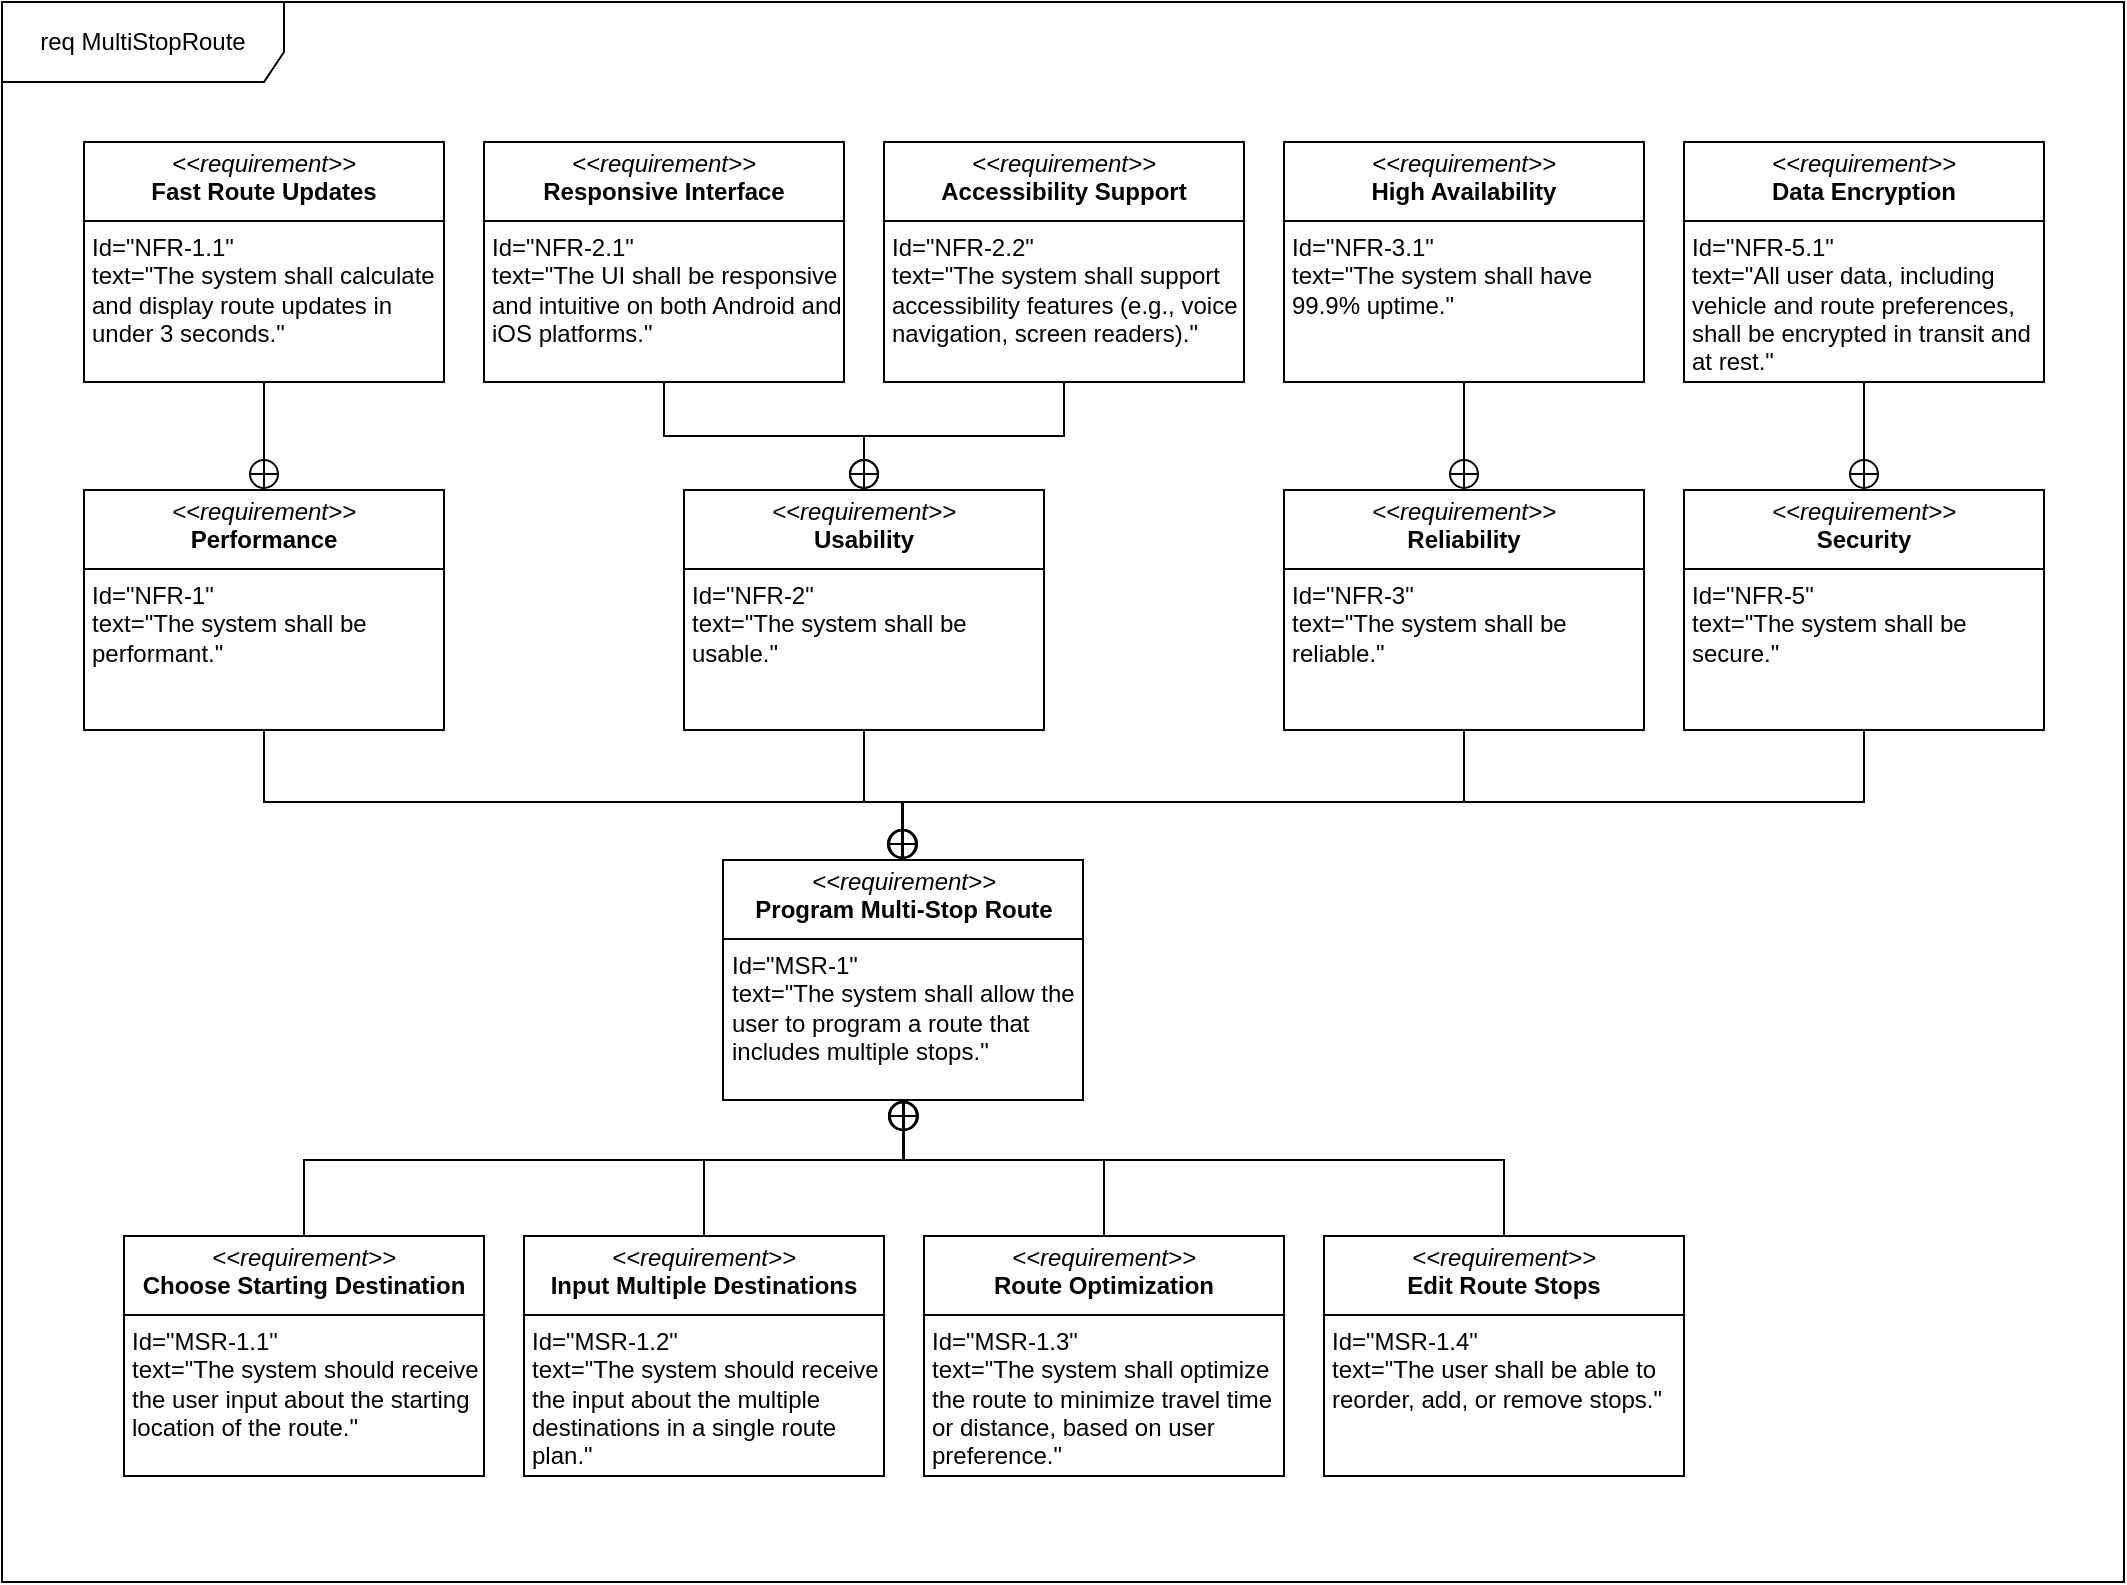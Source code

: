 <mxfile version="26.2.13">
  <diagram name="Página-1" id="xsrb5iJu20GzeG8j-Rk5">
    <mxGraphModel dx="122" dy="486" grid="1" gridSize="10" guides="1" tooltips="1" connect="1" arrows="1" fold="1" page="1" pageScale="1" pageWidth="827" pageHeight="1169" math="0" shadow="0">
      <root>
        <mxCell id="0" />
        <mxCell id="1" parent="0" />
        <mxCell id="oBTIg1yz_-bCMmTLJF2G-58" value="req MultiStopRoute" style="shape=umlFrame;whiteSpace=wrap;html=1;pointerEvents=0;width=141;height=40;" parent="1" vertex="1">
          <mxGeometry x="864" y="30" width="1061" height="790" as="geometry" />
        </mxCell>
        <mxCell id="oBTIg1yz_-bCMmTLJF2G-59" value="&lt;p style=&quot;margin:0px;margin-top:4px;text-align:center;&quot;&gt;&lt;i&gt;&amp;lt;&amp;lt;requirement&amp;gt;&amp;gt;&lt;/i&gt;&lt;br&gt;&lt;b&gt;Program Multi-Stop Route&lt;/b&gt;&lt;/p&gt;&lt;hr size=&quot;1&quot; style=&quot;border-style:solid;&quot;&gt;&lt;p style=&quot;margin:0px;margin-left:4px;&quot;&gt;Id=&quot;MSR-1&quot;&lt;/p&gt;&lt;p style=&quot;margin:0px;margin-left:4px;&quot;&gt;text=&quot;&lt;span id=&quot;docs-internal-guid-2a9801a0-7fff-4f0c-7176-f9042768ee36&quot;&gt;&lt;span style=&quot;font-family: Arial, sans-serif; background-color: transparent; font-variant-numeric: normal; font-variant-east-asian: normal; font-variant-alternates: normal; font-variant-position: normal; font-variant-emoji: normal; vertical-align: baseline; white-space-collapse: preserve;&quot;&gt;&lt;font&gt;The system shall allow the user to program a route that includes multiple stops.&lt;/font&gt;&lt;/span&gt;&lt;/span&gt;&quot;&lt;/p&gt;" style="verticalAlign=top;align=left;overflow=fill;html=1;whiteSpace=wrap;" parent="1" vertex="1">
          <mxGeometry x="1224.5" y="459" width="180" height="120" as="geometry" />
        </mxCell>
        <mxCell id="dCrHYQqi8V4iQhvHre9M-2" style="edgeStyle=orthogonalEdgeStyle;rounded=0;orthogonalLoop=1;jettySize=auto;html=1;entryX=0.5;entryY=1;entryDx=0;entryDy=0;endArrow=circlePlus;endFill=0;" edge="1" parent="1" source="oBTIg1yz_-bCMmTLJF2G-65" target="oBTIg1yz_-bCMmTLJF2G-59">
          <mxGeometry relative="1" as="geometry">
            <Array as="points">
              <mxPoint x="1215" y="609" />
              <mxPoint x="1315" y="609" />
            </Array>
          </mxGeometry>
        </mxCell>
        <mxCell id="oBTIg1yz_-bCMmTLJF2G-65" value="&lt;p style=&quot;margin:0px;margin-top:4px;text-align:center;&quot;&gt;&lt;i&gt;&amp;lt;&amp;lt;requirement&amp;gt;&amp;gt;&lt;/i&gt;&lt;br&gt;&lt;b&gt;Input Multiple Destinations&lt;/b&gt;&lt;/p&gt;&lt;hr size=&quot;1&quot; style=&quot;border-style:solid;&quot;&gt;&lt;p style=&quot;margin:0px;margin-left:4px;&quot;&gt;Id=&quot;MSR-1.2&quot;&lt;/p&gt;&lt;p style=&quot;margin:0px;margin-left:4px;&quot;&gt;text=&quot;&lt;span id=&quot;docs-internal-guid-56202595-7fff-3ea5-3228-e6a6339e3663&quot;&gt;&lt;span style=&quot;font-family: Arial, sans-serif; background-color: transparent; font-variant-numeric: normal; font-variant-east-asian: normal; font-variant-alternates: normal; font-variant-position: normal; font-variant-emoji: normal; vertical-align: baseline; white-space-collapse: preserve;&quot;&gt;&lt;font&gt;The system should receive the input about the multiple destinations in a single route plan.&lt;/font&gt;&lt;/span&gt;&lt;/span&gt;&quot;&lt;/p&gt;" style="verticalAlign=top;align=left;overflow=fill;html=1;whiteSpace=wrap;" parent="1" vertex="1">
          <mxGeometry x="1125" y="647" width="180" height="120" as="geometry" />
        </mxCell>
        <mxCell id="dCrHYQqi8V4iQhvHre9M-3" style="edgeStyle=orthogonalEdgeStyle;rounded=0;orthogonalLoop=1;jettySize=auto;html=1;endArrow=circlePlus;endFill=0;" edge="1" parent="1" source="oBTIg1yz_-bCMmTLJF2G-67" target="oBTIg1yz_-bCMmTLJF2G-59">
          <mxGeometry relative="1" as="geometry">
            <Array as="points">
              <mxPoint x="1415" y="609" />
              <mxPoint x="1315" y="609" />
            </Array>
          </mxGeometry>
        </mxCell>
        <mxCell id="oBTIg1yz_-bCMmTLJF2G-67" value="&lt;p style=&quot;margin:0px;margin-top:4px;text-align:center;&quot;&gt;&lt;i&gt;&amp;lt;&amp;lt;requirement&amp;gt;&amp;gt;&lt;/i&gt;&lt;br&gt;&lt;b&gt;Route Optimization&lt;/b&gt;&lt;/p&gt;&lt;hr size=&quot;1&quot; style=&quot;border-style:solid;&quot;&gt;&lt;p style=&quot;margin:0px;margin-left:4px;&quot;&gt;Id=&quot;MSR-1.3&quot;&lt;/p&gt;&lt;p style=&quot;margin:0px;margin-left:4px;&quot;&gt;text=&quot;&lt;span id=&quot;docs-internal-guid-2a012562-7fff-c65e-30c2-a50c1538c789&quot;&gt;&lt;span style=&quot;font-family: Arial, sans-serif; background-color: transparent; font-variant-numeric: normal; font-variant-east-asian: normal; font-variant-alternates: normal; font-variant-position: normal; font-variant-emoji: normal; vertical-align: baseline; white-space-collapse: preserve;&quot;&gt;&lt;font&gt;The system shall optimize the route to minimize travel time or distance, based on user preference.&lt;/font&gt;&lt;/span&gt;&lt;/span&gt;&quot;&lt;/p&gt;" style="verticalAlign=top;align=left;overflow=fill;html=1;whiteSpace=wrap;" parent="1" vertex="1">
          <mxGeometry x="1325" y="647" width="180" height="120" as="geometry" />
        </mxCell>
        <mxCell id="dCrHYQqi8V4iQhvHre9M-4" style="edgeStyle=orthogonalEdgeStyle;rounded=0;orthogonalLoop=1;jettySize=auto;html=1;entryX=0.5;entryY=1;entryDx=0;entryDy=0;endArrow=circlePlus;endFill=0;" edge="1" parent="1" source="GaqSNqj7muHd74XYTbJo-58" target="oBTIg1yz_-bCMmTLJF2G-59">
          <mxGeometry relative="1" as="geometry">
            <Array as="points">
              <mxPoint x="1615" y="609" />
              <mxPoint x="1315" y="609" />
            </Array>
          </mxGeometry>
        </mxCell>
        <mxCell id="GaqSNqj7muHd74XYTbJo-58" value="&lt;p style=&quot;margin:0px;margin-top:4px;text-align:center;&quot;&gt;&lt;i&gt;&amp;lt;&amp;lt;requirement&amp;gt;&amp;gt;&lt;/i&gt;&lt;br&gt;&lt;b&gt;Edit Route Stops&lt;/b&gt;&lt;/p&gt;&lt;hr size=&quot;1&quot; style=&quot;border-style:solid;&quot;&gt;&lt;p style=&quot;margin:0px;margin-left:4px;&quot;&gt;Id=&quot;MSR-1.4&quot;&lt;/p&gt;&lt;p style=&quot;margin:0px;margin-left:4px;&quot;&gt;text=&quot;&lt;span id=&quot;docs-internal-guid-616035ec-7fff-21d3-86ee-f4348aab5200&quot;&gt;&lt;span style=&quot;font-family: Arial, sans-serif; background-color: transparent; font-variant-numeric: normal; font-variant-east-asian: normal; font-variant-alternates: normal; font-variant-position: normal; font-variant-emoji: normal; vertical-align: baseline; white-space-collapse: preserve;&quot;&gt;&lt;font&gt;The user shall be able to reorder, add, or remove stops.&lt;/font&gt;&lt;/span&gt;&lt;/span&gt;&quot;&lt;/p&gt;" style="verticalAlign=top;align=left;overflow=fill;html=1;whiteSpace=wrap;" parent="1" vertex="1">
          <mxGeometry x="1525" y="647" width="180" height="120" as="geometry" />
        </mxCell>
        <mxCell id="dCrHYQqi8V4iQhvHre9M-1" style="edgeStyle=orthogonalEdgeStyle;rounded=0;orthogonalLoop=1;jettySize=auto;html=1;entryX=0.5;entryY=1;entryDx=0;entryDy=0;endArrow=circlePlus;endFill=0;" edge="1" parent="1" source="oBTIg1yz_-bCMmTLJF2G-63" target="oBTIg1yz_-bCMmTLJF2G-59">
          <mxGeometry relative="1" as="geometry">
            <Array as="points">
              <mxPoint x="1015" y="609" />
              <mxPoint x="1315" y="609" />
            </Array>
          </mxGeometry>
        </mxCell>
        <mxCell id="oBTIg1yz_-bCMmTLJF2G-63" value="&lt;p style=&quot;margin:0px;margin-top:4px;text-align:center;&quot;&gt;&lt;i&gt;&amp;lt;&amp;lt;requirement&amp;gt;&amp;gt;&lt;/i&gt;&lt;br&gt;&lt;b&gt;Choose Starting Destination&lt;/b&gt;&lt;/p&gt;&lt;hr size=&quot;1&quot; style=&quot;border-style:solid;&quot;&gt;&lt;p style=&quot;margin:0px;margin-left:4px;&quot;&gt;Id=&quot;MSR-1.1&quot;&lt;/p&gt;&lt;p style=&quot;margin:0px;margin-left:4px;&quot;&gt;text=&quot;The system should receive the user input about the starting location of the route.&quot;&lt;/p&gt;" style="verticalAlign=top;align=left;overflow=fill;html=1;whiteSpace=wrap;" parent="1" vertex="1">
          <mxGeometry x="925" y="647" width="180" height="120" as="geometry" />
        </mxCell>
        <mxCell id="dCrHYQqi8V4iQhvHre9M-43" style="edgeStyle=orthogonalEdgeStyle;rounded=0;orthogonalLoop=1;jettySize=auto;html=1;entryX=0.5;entryY=0;entryDx=0;entryDy=0;endArrow=circlePlus;endFill=0;" edge="1" parent="1" source="R4GyRsjgA57VFeCBJdje-60" target="dCrHYQqi8V4iQhvHre9M-39">
          <mxGeometry relative="1" as="geometry" />
        </mxCell>
        <mxCell id="R4GyRsjgA57VFeCBJdje-60" value="&lt;p style=&quot;margin:0px;margin-top:4px;text-align:center;&quot;&gt;&lt;i&gt;&amp;lt;&amp;lt;requirement&amp;gt;&amp;gt;&lt;/i&gt;&lt;br&gt;&lt;b&gt;Fast Route Updates&lt;/b&gt;&lt;/p&gt;&lt;hr size=&quot;1&quot; style=&quot;border-style:solid;&quot;&gt;&lt;p style=&quot;margin:0px;margin-left:4px;&quot;&gt;Id=&quot;NFR-1.1&quot;&lt;/p&gt;&lt;p style=&quot;margin:0px;margin-left:4px;&quot;&gt;text=&quot;The system shall calculate and display route updates in under 3 seconds.&quot;&lt;/p&gt;" style="verticalAlign=top;align=left;overflow=fill;html=1;whiteSpace=wrap;" parent="1" vertex="1">
          <mxGeometry x="905" y="100" width="180" height="120" as="geometry" />
        </mxCell>
        <mxCell id="dCrHYQqi8V4iQhvHre9M-44" style="edgeStyle=orthogonalEdgeStyle;rounded=0;orthogonalLoop=1;jettySize=auto;html=1;entryX=0.5;entryY=0;entryDx=0;entryDy=0;endArrow=circlePlus;endFill=0;" edge="1" parent="1" source="R4GyRsjgA57VFeCBJdje-63" target="dCrHYQqi8V4iQhvHre9M-40">
          <mxGeometry relative="1" as="geometry" />
        </mxCell>
        <mxCell id="R4GyRsjgA57VFeCBJdje-63" value="&lt;p style=&quot;margin:0px;margin-top:4px;text-align:center;&quot;&gt;&lt;i&gt;&amp;lt;&amp;lt;requirement&amp;gt;&amp;gt;&lt;/i&gt;&lt;br&gt;&lt;b&gt;Responsive Interface&lt;/b&gt;&lt;/p&gt;&lt;hr size=&quot;1&quot; style=&quot;border-style:solid;&quot;&gt;&lt;p style=&quot;margin:0px;margin-left:4px;&quot;&gt;Id=&quot;NFR-2.1&quot;&lt;/p&gt;&lt;p style=&quot;margin:0px;margin-left:4px;&quot;&gt;text=&quot;The UI shall be responsive and intuitive on both Android and iOS platforms.&quot;&lt;/p&gt;" style="verticalAlign=top;align=left;overflow=fill;html=1;whiteSpace=wrap;" parent="1" vertex="1">
          <mxGeometry x="1105" y="100" width="180" height="120" as="geometry" />
        </mxCell>
        <mxCell id="dCrHYQqi8V4iQhvHre9M-45" style="edgeStyle=orthogonalEdgeStyle;rounded=0;orthogonalLoop=1;jettySize=auto;html=1;entryX=0.5;entryY=0;entryDx=0;entryDy=0;endArrow=circlePlus;endFill=0;" edge="1" parent="1" source="R4GyRsjgA57VFeCBJdje-64" target="dCrHYQqi8V4iQhvHre9M-40">
          <mxGeometry relative="1" as="geometry" />
        </mxCell>
        <mxCell id="R4GyRsjgA57VFeCBJdje-64" value="&lt;p style=&quot;margin:0px;margin-top:4px;text-align:center;&quot;&gt;&lt;i&gt;&amp;lt;&amp;lt;requirement&amp;gt;&amp;gt;&lt;/i&gt;&lt;br&gt;&lt;b&gt;Accessibility Support&lt;/b&gt;&lt;/p&gt;&lt;hr size=&quot;1&quot; style=&quot;border-style:solid;&quot;&gt;&lt;p style=&quot;margin:0px;margin-left:4px;&quot;&gt;Id=&quot;NFR-2.2&quot;&lt;/p&gt;&lt;p style=&quot;margin:0px;margin-left:4px;&quot;&gt;text=&quot;The system shall support accessibility features (e.g., voice navigation, screen readers).&quot;&lt;/p&gt;" style="verticalAlign=top;align=left;overflow=fill;html=1;whiteSpace=wrap;" parent="1" vertex="1">
          <mxGeometry x="1305" y="100" width="180" height="120" as="geometry" />
        </mxCell>
        <mxCell id="dCrHYQqi8V4iQhvHre9M-46" style="edgeStyle=orthogonalEdgeStyle;rounded=0;orthogonalLoop=1;jettySize=auto;html=1;endArrow=circlePlus;endFill=0;" edge="1" parent="1" source="R4GyRsjgA57VFeCBJdje-66" target="dCrHYQqi8V4iQhvHre9M-41">
          <mxGeometry relative="1" as="geometry" />
        </mxCell>
        <mxCell id="R4GyRsjgA57VFeCBJdje-66" value="&lt;p style=&quot;margin:0px;margin-top:4px;text-align:center;&quot;&gt;&lt;i&gt;&amp;lt;&amp;lt;requirement&amp;gt;&amp;gt;&lt;/i&gt;&lt;br&gt;&lt;b&gt;High Availability&lt;/b&gt;&lt;/p&gt;&lt;hr size=&quot;1&quot; style=&quot;border-style:solid;&quot;&gt;&lt;p style=&quot;margin:0px;margin-left:4px;&quot;&gt;Id=&quot;NFR-3.1&quot;&lt;/p&gt;&lt;p style=&quot;margin:0px;margin-left:4px;&quot;&gt;text=&quot;The system shall have 99.9% uptime.&quot;&lt;/p&gt;" style="verticalAlign=top;align=left;overflow=fill;html=1;whiteSpace=wrap;" parent="1" vertex="1">
          <mxGeometry x="1505" y="100" width="180" height="120" as="geometry" />
        </mxCell>
        <mxCell id="dCrHYQqi8V4iQhvHre9M-47" style="edgeStyle=orthogonalEdgeStyle;rounded=0;orthogonalLoop=1;jettySize=auto;html=1;entryX=0.5;entryY=0;entryDx=0;entryDy=0;endArrow=circlePlus;endFill=0;" edge="1" parent="1" source="R4GyRsjgA57VFeCBJdje-71" target="dCrHYQqi8V4iQhvHre9M-42">
          <mxGeometry relative="1" as="geometry" />
        </mxCell>
        <mxCell id="R4GyRsjgA57VFeCBJdje-71" value="&lt;p style=&quot;margin:0px;margin-top:4px;text-align:center;&quot;&gt;&lt;i&gt;&amp;lt;&amp;lt;requirement&amp;gt;&amp;gt;&lt;/i&gt;&lt;br&gt;&lt;b&gt;Data Encryption&lt;/b&gt;&lt;/p&gt;&lt;hr size=&quot;1&quot; style=&quot;border-style:solid;&quot;&gt;&lt;p style=&quot;margin:0px;margin-left:4px;&quot;&gt;Id=&quot;NFR-5.1&quot;&lt;/p&gt;&lt;p style=&quot;margin:0px;margin-left:4px;&quot;&gt;text=&quot;All user data, including vehicle and route preferences, shall be encrypted in transit and at rest.&quot;&lt;/p&gt;" style="verticalAlign=top;align=left;overflow=fill;html=1;whiteSpace=wrap;" parent="1" vertex="1">
          <mxGeometry x="1705" y="100" width="180" height="120" as="geometry" />
        </mxCell>
        <mxCell id="dCrHYQqi8V4iQhvHre9M-48" style="edgeStyle=orthogonalEdgeStyle;rounded=0;orthogonalLoop=1;jettySize=auto;html=1;entryX=0.5;entryY=0;entryDx=0;entryDy=0;endArrow=circlePlus;endFill=0;" edge="1" parent="1" source="dCrHYQqi8V4iQhvHre9M-39" target="oBTIg1yz_-bCMmTLJF2G-59">
          <mxGeometry relative="1" as="geometry">
            <Array as="points">
              <mxPoint x="995" y="430" />
              <mxPoint x="1315" y="430" />
            </Array>
          </mxGeometry>
        </mxCell>
        <mxCell id="dCrHYQqi8V4iQhvHre9M-39" value="&lt;p style=&quot;margin:0px;margin-top:4px;text-align:center;&quot;&gt;&lt;i&gt;&amp;lt;&amp;lt;requirement&amp;gt;&amp;gt;&lt;/i&gt;&lt;br&gt;&lt;b&gt;Performance&lt;/b&gt;&lt;/p&gt;&lt;hr size=&quot;1&quot; style=&quot;border-style:solid;&quot;&gt;&lt;p style=&quot;margin:0px;margin-left:4px;&quot;&gt;Id=&quot;NFR-1&quot;&lt;/p&gt;&lt;p style=&quot;margin:0px;margin-left:4px;&quot;&gt;text=&quot;The system shall be performant.&quot;&lt;/p&gt;" style="verticalAlign=top;align=left;overflow=fill;html=1;whiteSpace=wrap;" vertex="1" parent="1">
          <mxGeometry x="905" y="274" width="180" height="120" as="geometry" />
        </mxCell>
        <mxCell id="dCrHYQqi8V4iQhvHre9M-49" style="edgeStyle=orthogonalEdgeStyle;rounded=0;orthogonalLoop=1;jettySize=auto;html=1;endArrow=circlePlus;endFill=0;" edge="1" parent="1" source="dCrHYQqi8V4iQhvHre9M-40" target="oBTIg1yz_-bCMmTLJF2G-59">
          <mxGeometry relative="1" as="geometry">
            <Array as="points">
              <mxPoint x="1295" y="430" />
              <mxPoint x="1314" y="430" />
            </Array>
          </mxGeometry>
        </mxCell>
        <mxCell id="dCrHYQqi8V4iQhvHre9M-40" value="&lt;p style=&quot;margin:0px;margin-top:4px;text-align:center;&quot;&gt;&lt;i&gt;&amp;lt;&amp;lt;requirement&amp;gt;&amp;gt;&lt;/i&gt;&lt;br&gt;&lt;b&gt;Usability&lt;/b&gt;&lt;/p&gt;&lt;hr size=&quot;1&quot; style=&quot;border-style:solid;&quot;&gt;&lt;p style=&quot;margin:0px;margin-left:4px;&quot;&gt;Id=&quot;NFR-2&quot;&lt;/p&gt;&lt;p style=&quot;margin:0px;margin-left:4px;&quot;&gt;text=&quot;The system shall be usable.&quot;&lt;/p&gt;" style="verticalAlign=top;align=left;overflow=fill;html=1;whiteSpace=wrap;" vertex="1" parent="1">
          <mxGeometry x="1205" y="274" width="180" height="120" as="geometry" />
        </mxCell>
        <mxCell id="dCrHYQqi8V4iQhvHre9M-50" style="edgeStyle=orthogonalEdgeStyle;rounded=0;orthogonalLoop=1;jettySize=auto;html=1;entryX=0.5;entryY=0;entryDx=0;entryDy=0;endArrow=circlePlus;endFill=0;" edge="1" parent="1" source="dCrHYQqi8V4iQhvHre9M-41" target="oBTIg1yz_-bCMmTLJF2G-59">
          <mxGeometry relative="1" as="geometry">
            <Array as="points">
              <mxPoint x="1595" y="430" />
              <mxPoint x="1314" y="430" />
            </Array>
          </mxGeometry>
        </mxCell>
        <mxCell id="dCrHYQqi8V4iQhvHre9M-41" value="&lt;p style=&quot;margin:0px;margin-top:4px;text-align:center;&quot;&gt;&lt;i&gt;&amp;lt;&amp;lt;requirement&amp;gt;&amp;gt;&lt;/i&gt;&lt;br&gt;&lt;b&gt;Reliability&lt;/b&gt;&lt;/p&gt;&lt;hr size=&quot;1&quot; style=&quot;border-style:solid;&quot;&gt;&lt;p style=&quot;margin:0px;margin-left:4px;&quot;&gt;Id=&quot;NFR-3&quot;&lt;/p&gt;&lt;p style=&quot;margin:0px;margin-left:4px;&quot;&gt;text=&quot;The system shall be reliable.&quot;&lt;/p&gt;" style="verticalAlign=top;align=left;overflow=fill;html=1;whiteSpace=wrap;" vertex="1" parent="1">
          <mxGeometry x="1505" y="274" width="180" height="120" as="geometry" />
        </mxCell>
        <mxCell id="dCrHYQqi8V4iQhvHre9M-51" style="edgeStyle=orthogonalEdgeStyle;rounded=0;orthogonalLoop=1;jettySize=auto;html=1;endArrow=circlePlus;endFill=0;" edge="1" parent="1" source="dCrHYQqi8V4iQhvHre9M-42" target="oBTIg1yz_-bCMmTLJF2G-59">
          <mxGeometry relative="1" as="geometry">
            <Array as="points">
              <mxPoint x="1795" y="430" />
              <mxPoint x="1314" y="430" />
            </Array>
          </mxGeometry>
        </mxCell>
        <mxCell id="dCrHYQqi8V4iQhvHre9M-42" value="&lt;p style=&quot;margin:0px;margin-top:4px;text-align:center;&quot;&gt;&lt;i&gt;&amp;lt;&amp;lt;requirement&amp;gt;&amp;gt;&lt;/i&gt;&lt;br&gt;&lt;b&gt;Security&lt;/b&gt;&lt;/p&gt;&lt;hr size=&quot;1&quot; style=&quot;border-style:solid;&quot;&gt;&lt;p style=&quot;margin:0px;margin-left:4px;&quot;&gt;Id=&quot;NFR-5&quot;&lt;/p&gt;&lt;p style=&quot;margin:0px;margin-left:4px;&quot;&gt;text=&quot;The system shall be secure.&quot;&lt;/p&gt;" style="verticalAlign=top;align=left;overflow=fill;html=1;whiteSpace=wrap;" vertex="1" parent="1">
          <mxGeometry x="1705" y="274" width="180" height="120" as="geometry" />
        </mxCell>
      </root>
    </mxGraphModel>
  </diagram>
</mxfile>
